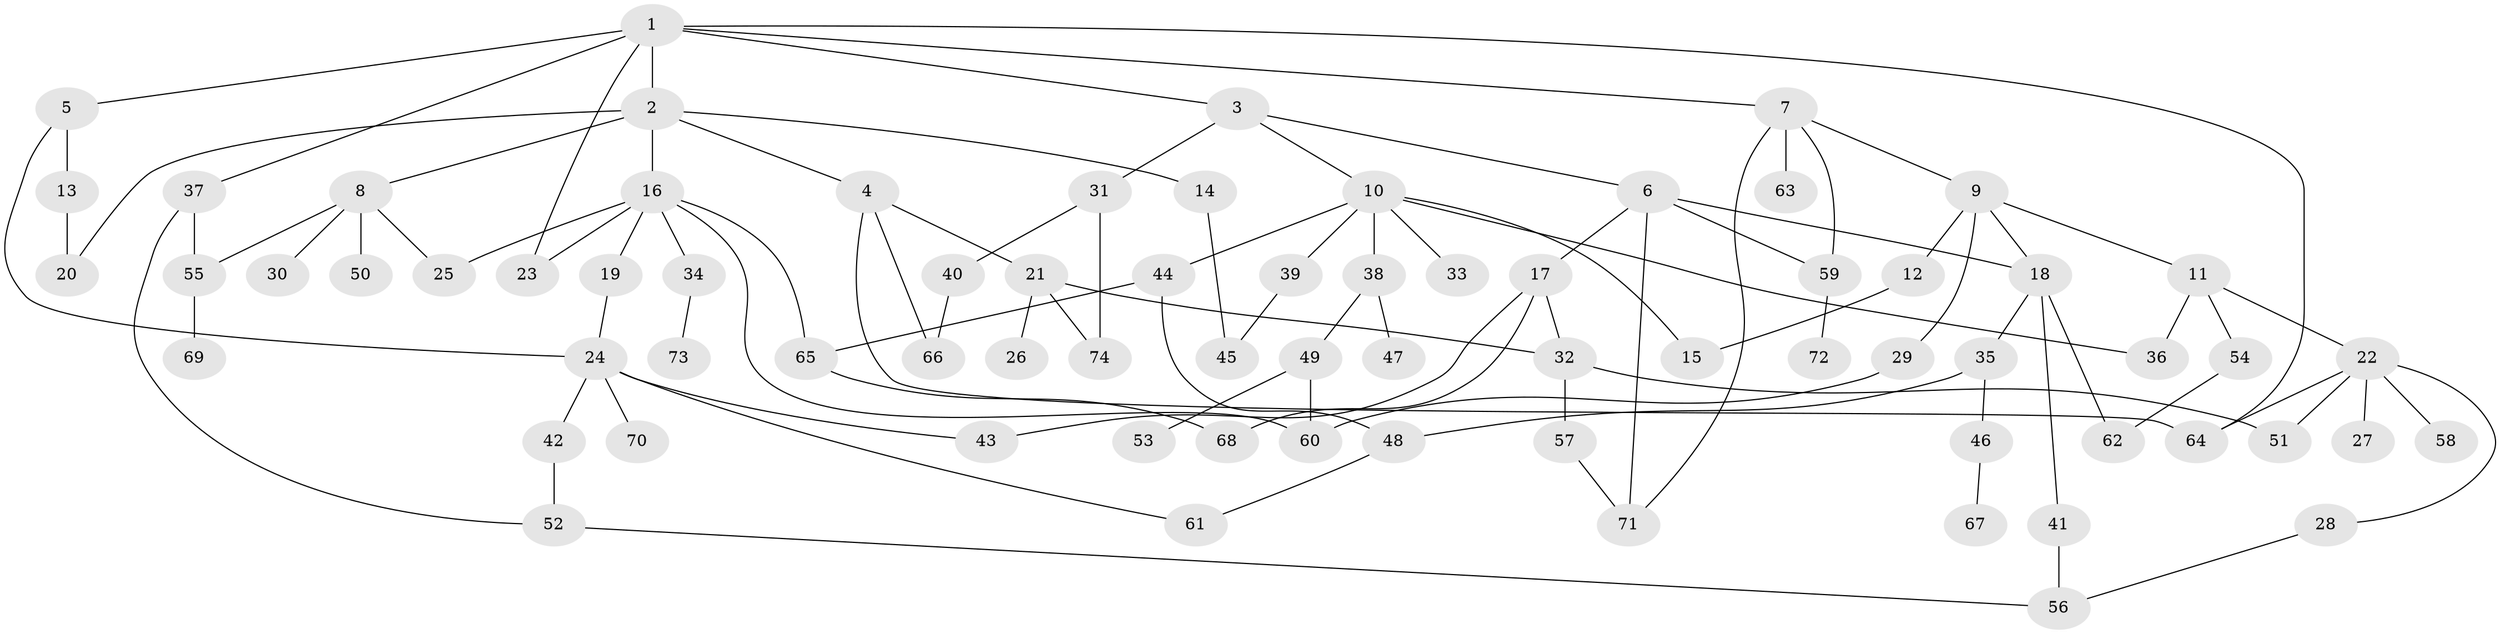// Generated by graph-tools (version 1.1) at 2025/13/03/09/25 04:13:28]
// undirected, 74 vertices, 102 edges
graph export_dot {
graph [start="1"]
  node [color=gray90,style=filled];
  1;
  2;
  3;
  4;
  5;
  6;
  7;
  8;
  9;
  10;
  11;
  12;
  13;
  14;
  15;
  16;
  17;
  18;
  19;
  20;
  21;
  22;
  23;
  24;
  25;
  26;
  27;
  28;
  29;
  30;
  31;
  32;
  33;
  34;
  35;
  36;
  37;
  38;
  39;
  40;
  41;
  42;
  43;
  44;
  45;
  46;
  47;
  48;
  49;
  50;
  51;
  52;
  53;
  54;
  55;
  56;
  57;
  58;
  59;
  60;
  61;
  62;
  63;
  64;
  65;
  66;
  67;
  68;
  69;
  70;
  71;
  72;
  73;
  74;
  1 -- 2;
  1 -- 3;
  1 -- 5;
  1 -- 7;
  1 -- 37;
  1 -- 64;
  1 -- 23;
  2 -- 4;
  2 -- 8;
  2 -- 14;
  2 -- 16;
  2 -- 20;
  3 -- 6;
  3 -- 10;
  3 -- 31;
  4 -- 21;
  4 -- 66;
  4 -- 64;
  5 -- 13;
  5 -- 24;
  6 -- 17;
  6 -- 18;
  6 -- 71;
  6 -- 59;
  7 -- 9;
  7 -- 59;
  7 -- 63;
  7 -- 71;
  8 -- 25;
  8 -- 30;
  8 -- 50;
  8 -- 55;
  9 -- 11;
  9 -- 12;
  9 -- 29;
  9 -- 18;
  10 -- 15;
  10 -- 33;
  10 -- 38;
  10 -- 39;
  10 -- 44;
  10 -- 36;
  11 -- 22;
  11 -- 36;
  11 -- 54;
  12 -- 15;
  13 -- 20;
  14 -- 45;
  16 -- 19;
  16 -- 23;
  16 -- 34;
  16 -- 60;
  16 -- 25;
  16 -- 65;
  17 -- 32;
  17 -- 43;
  17 -- 68;
  18 -- 35;
  18 -- 41;
  18 -- 62;
  19 -- 24;
  21 -- 26;
  21 -- 74;
  21 -- 32;
  22 -- 27;
  22 -- 28;
  22 -- 58;
  22 -- 64;
  22 -- 51;
  24 -- 42;
  24 -- 43;
  24 -- 70;
  24 -- 61;
  28 -- 56;
  29 -- 60;
  31 -- 40;
  31 -- 74;
  32 -- 51;
  32 -- 57;
  34 -- 73;
  35 -- 46;
  35 -- 48;
  37 -- 55;
  37 -- 52;
  38 -- 47;
  38 -- 49;
  39 -- 45;
  40 -- 66;
  41 -- 56;
  42 -- 52;
  44 -- 65;
  44 -- 48;
  46 -- 67;
  48 -- 61;
  49 -- 53;
  49 -- 60;
  52 -- 56;
  54 -- 62;
  55 -- 69;
  57 -- 71;
  59 -- 72;
  65 -- 68;
}
